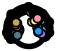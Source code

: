 <?xml version="1.0"?>
<!DOCTYPE ipe SYSTEM "ipe.dtd">
<ipe version="70218">
<ipestyle name="alpha-values">
<opacity name="255" value="1"/>
</ipestyle>
<ipestyle name="paper-size">
<layout paper="1000 1000" origin="0 0" frame="1000 1000"/>
</ipestyle>
<ipestyle name="marks">
<symbol name="mark/disk(sx)" transformations="translations">
<path fill="sym-stroke">
0.6 0 0 0.6 0 0 e
</path>
</symbol>
<symbol name="mark/fdisk(sfx)" transformations="translations">
<group>
<path fill="sym-fill">
0.5 0 0 0.5 0 0 e
</path>
<path fill="sym-stroke" fillrule="eofill">
0.6 0 0 0.6 0 0 e
0.4 0 0 0.4 0 0 e
</path>
</group>
</symbol>
</ipestyle>
<page>
<layer name="alpha"/>
<path layer="alpha" stroke="0" pen="2" opacity="255" stroke-opacity="opaque">
6.21816 0 0 6.21816 0 0 e
</path>
<path stroke="0" pen="2" opacity="255" stroke-opacity="opaque">
-6.36912 5.35034 m
-6.75196 5.67195 l
</path>
<path stroke="0" pen="2" opacity="255" stroke-opacity="opaque">
-6.36912 5.35034 m
-6.75196 5.67195 l
</path>
<path stroke="0" pen="2" opacity="255" stroke-opacity="opaque">
4.41913 4.79142 m
6.51816 0 0 6.51816 0 0 3.92547 5.20357 a
</path>
<path stroke="0" pen="2" opacity="255" stroke-opacity="opaque">
4.21574 4.5709 m
4.41913 4.79142 l
</path>
<path stroke="0" pen="2" opacity="255" stroke-opacity="opaque">
3.7448 4.96407 m
3.92547 5.20357 l
</path>
<path stroke="0" pen="2" opacity="255" stroke-opacity="opaque">
-6.36912 5.35034 m
-6.75196 5.67195 l
</path>
<path stroke="0" pen="2" opacity="255" stroke-opacity="opaque">
-6.36912 5.35034 m
-6.75196 5.67195 l
</path>
<path stroke="0" pen="2" opacity="255" stroke-opacity="opaque">
-6.36912 5.35034 m
-6.75196 5.67195 l
</path>
<path stroke="0" pen="2" opacity="255" stroke-opacity="opaque">
2.22838 6.12542 m
6.51816 0 0 6.51816 0 0 0.717323 6.47857 a
</path>
<path stroke="0" pen="2" opacity="255" stroke-opacity="opaque">
0.684308 6.18039 m
0.717323 6.47857 l
</path>
<path stroke="0" pen="2" opacity="255" stroke-opacity="opaque">
2.12582 5.84349 m
2.22838 6.12542 l
</path>
<path stroke="0" pen="2" opacity="255" stroke-opacity="opaque">
-6.36912 5.35034 m
-6.75196 5.67195 l
</path>
<path stroke="0" pen="2" opacity="255" stroke-opacity="opaque">
-6.36912 5.35034 m
-6.75196 5.67195 l
</path>
<path stroke="0" pen="2" opacity="255" stroke-opacity="opaque">
-6.36912 5.35034 m
-6.75196 5.67195 l
</path>
<path stroke="0" pen="2" opacity="255" stroke-opacity="opaque">
3.39627 5.56343 m
6.51816 0 0 6.51816 0 0 2.82941 5.87204 a
</path>
<path stroke="0" pen="2" opacity="255" stroke-opacity="opaque">
3.23996 5.30737 m
3.39627 5.56343 l
</path>
<path stroke="0" pen="2" opacity="255" stroke-opacity="opaque">
2.69918 5.60178 m
2.82941 5.87204 l
</path>
<path stroke="0" pen="2" opacity="255" stroke-opacity="opaque">
-6.36912 5.35034 m
-6.75196 5.67195 l
</path>
<path stroke="0" pen="2" opacity="255" stroke-opacity="opaque">
3.26011 5.98824 m
6.81816 0 0 6.81816 0 0 1.55167 6.63925 a
</path>
<path stroke="0" pen="2" opacity="255" stroke-opacity="opaque">
1.4834 6.34712 m
1.55167 6.63925 l
</path>
<path stroke="0" pen="2" opacity="255" stroke-opacity="opaque">
3.11666 5.72476 m
3.26011 5.98824 l
</path>
<path stroke="0" pen="2" opacity="255" stroke-opacity="opaque">
-6.36912 5.35034 m
-6.75196 5.67195 l
</path>
<path stroke="0" pen="2" opacity="255" stroke-opacity="opaque">
4.56191 5.46417 m
7.11816 0 0 7.11816 0 0 2.53463 6.6516 a
</path>
<path stroke="0" pen="2" opacity="255" stroke-opacity="opaque">
4.17738 5.00359 m
4.56191 5.46417 l
</path>
<path stroke="0" pen="2" opacity="255" stroke-opacity="opaque">
2.42781 6.37127 m
2.53463 6.6516 l
</path>
<path stroke="0" pen="2" opacity="255" stroke-opacity="opaque">
-6.36912 5.35034 m
-6.75196 5.67195 l
</path>
<path stroke="0" pen="2" opacity="255" stroke-opacity="opaque">
-6.36912 5.35034 m
-6.75196 5.67195 l
</path>
<path stroke="0" pen="2" opacity="255" stroke-opacity="opaque">
-6.36912 5.35034 m
-6.75196 5.67195 l
</path>
<path stroke="0" pen="2" opacity="255" stroke-opacity="opaque">
-6.36912 5.35034 m
-6.75196 5.67195 l
</path>
<path stroke="0" pen="2" opacity="255" stroke-opacity="opaque">
5.75732 3.05609 m
6.51816 0 0 6.51816 0 0 5.28032 3.8216 a
</path>
<path stroke="0" pen="2" opacity="255" stroke-opacity="opaque">
5.49234 2.91543 m
5.75732 3.05609 l
</path>
<path stroke="0" pen="2" opacity="255" stroke-opacity="opaque">
5.03729 3.64571 m
5.28032 3.8216 l
</path>
<path stroke="0" pen="2" opacity="255" stroke-opacity="opaque">
-6.36912 5.35034 m
-6.75196 5.67195 l
</path>
<path stroke="0" pen="2" opacity="255" stroke-opacity="opaque">
5.78669 3.60576 m
6.81816 0 0 6.81816 0 0 5.09595 4.52974 a
</path>
<path stroke="0" pen="2" opacity="255" stroke-opacity="opaque">
4.64751 4.13113 m
5.09595 4.52974 l
</path>
<path stroke="0" pen="2" opacity="255" stroke-opacity="opaque">
5.53208 3.44711 m
5.78669 3.60576 l
</path>
<path stroke="0" pen="2" opacity="255" stroke-opacity="opaque">
-6.36912 5.35034 m
-6.75196 5.67195 l
</path>
<path stroke="0" pen="2" opacity="255" stroke-opacity="opaque">
5.94146 4.44164 m
7.41816 0 0 7.41816 0 0 3.74923 6.40097 a
</path>
<path stroke="0" pen="2" opacity="255" stroke-opacity="opaque">
3.5976 6.14211 m
3.74923 6.40097 l
</path>
<path stroke="0" pen="2" opacity="255" stroke-opacity="opaque">
5.4609 4.08239 m
5.94146 4.44164 l
</path>
<path stroke="0" pen="2" opacity="255" stroke-opacity="opaque">
-6.36912 5.35034 m
-6.75196 5.67195 l
</path>
<path stroke="0" pen="2" opacity="255" stroke-opacity="opaque">
-6.36912 5.35034 m
-6.75196 5.67195 l
</path>
<path stroke="0" pen="2" opacity="255" stroke-opacity="opaque">
-6.36912 5.35034 m
-6.75196 5.67195 l
</path>
<path stroke="0" pen="2" opacity="255" stroke-opacity="opaque">
-6.36912 5.35034 m
-6.75196 5.67195 l
</path>
<path stroke="0" pen="2" opacity="255" stroke-opacity="opaque">
6.48965 -0.608934 m
6.51816 0 0 6.51816 0 0 6.48313 0.674888 a
</path>
<path stroke="0" pen="2" opacity="255" stroke-opacity="opaque">
6.19097 -0.580908 m
6.48965 -0.608934 l
</path>
<path stroke="0" pen="2" opacity="255" stroke-opacity="opaque">
6.18474 0.643826 m
6.48313 0.674888 l
</path>
<path stroke="0" pen="2" opacity="255" stroke-opacity="opaque">
-6.36912 5.35034 m
-6.75196 5.67195 l
</path>
<path stroke="0" pen="2" opacity="255" stroke-opacity="opaque">
-6.36912 5.35034 m
-6.75196 5.67195 l
</path>
<path stroke="0" pen="2" opacity="255" stroke-opacity="opaque">
-6.36912 5.35034 m
-6.75196 5.67195 l
</path>
<path stroke="0" pen="2" opacity="255" stroke-opacity="opaque">
6.27201 -1.77434 m
6.51816 0 0 6.51816 0 0 6.40855 -1.19032 a
</path>
<path stroke="0" pen="2" opacity="255" stroke-opacity="opaque">
6.1136 -1.13554 m
6.40855 -1.19032 l
</path>
<path stroke="0" pen="2" opacity="255" stroke-opacity="opaque">
5.98334 -1.69267 m
6.27201 -1.77434 l
</path>
<path stroke="0" pen="2" opacity="255" stroke-opacity="opaque">
-6.36912 5.35034 m
-6.75196 5.67195 l
</path>
<path stroke="0" pen="2" opacity="255" stroke-opacity="opaque">
6.63913 -1.5522 m
6.81816 0 0 6.81816 0 0 6.81807 0.0346631 a
</path>
<path stroke="0" pen="2" opacity="255" stroke-opacity="opaque">
6.51808 0.033138 m
6.81807 0.0346631 l
</path>
<path stroke="0" pen="2" opacity="255" stroke-opacity="opaque">
6.347 -1.4839 m
6.63913 -1.5522 l
</path>
<path stroke="0" pen="2" opacity="255" stroke-opacity="opaque">
-6.36912 5.35034 m
-6.75196 5.67195 l
</path>
<path stroke="0" pen="2" opacity="255" stroke-opacity="opaque">
7.07333 -0.797642 m
7.11816 0 0 7.11816 0 0 6.8242 2.02447 a
</path>
<path stroke="0" pen="2" opacity="255" stroke-opacity="opaque">
5.96137 1.7685 m
6.8242 2.02447 l
</path>
<path stroke="0" pen="2" opacity="255" stroke-opacity="opaque">
6.77522 -0.764025 m
7.07333 -0.797642 l
</path>
<path stroke="0" pen="2" opacity="255" stroke-opacity="opaque">
-6.36912 5.35034 m
-6.75196 5.67195 l
</path>
<path stroke="0" pen="2" opacity="255" stroke-opacity="opaque">
-6.36912 5.35034 m
-6.75196 5.67195 l
</path>
<path stroke="0" pen="2" opacity="255" stroke-opacity="opaque">
-6.36912 5.35034 m
-6.75196 5.67195 l
</path>
<path stroke="0" pen="2" opacity="255" stroke-opacity="opaque">
5.83948 -2.89601 m
6.51816 0 0 6.51816 0 0 6.08189 -2.34458 a
</path>
<path stroke="0" pen="2" opacity="255" stroke-opacity="opaque">
5.57072 -2.76272 m
5.83948 -2.89601 l
</path>
<path stroke="0" pen="2" opacity="255" stroke-opacity="opaque">
5.80197 -2.23667 m
6.08189 -2.34458 l
</path>
<path stroke="0" pen="2" opacity="255" stroke-opacity="opaque">
-6.36912 5.35034 m
-6.75196 5.67195 l
</path>
<path stroke="0" pen="2" opacity="255" stroke-opacity="opaque">
6.79096 -2.98528 m
7.41816 0 0 7.41816 0 0 7.38942 0.652315 a
</path>
<path stroke="0" pen="2" opacity="255" stroke-opacity="opaque">
7.09059 0.625935 m
7.38942 0.652315 l
</path>
<path stroke="0" pen="2" opacity="255" stroke-opacity="opaque">
5.96706 -2.6231 m
6.79096 -2.98528 l
</path>
<path stroke="0" pen="2" opacity="255" stroke-opacity="opaque">
-6.36912 5.35034 m
-6.75196 5.67195 l
</path>
<path stroke="0" pen="2" opacity="255" stroke-opacity="opaque">
7.61578 -1.25295 m
7.71816 0 0 7.71816 0 0 5.14331 5.75469 a
</path>
<path stroke="0" pen="2" opacity="255" stroke-opacity="opaque">
4.94339 5.531 m
5.14331 5.75469 l
</path>
<path stroke="0" pen="2" opacity="255" stroke-opacity="opaque">
7.31976 -1.20425 m
7.61578 -1.25295 l
</path>
<path stroke="0" pen="2" opacity="255" stroke-opacity="opaque">
-6.36912 5.35034 m
-6.75196 5.67195 l
</path>
<path stroke="0" pen="2" opacity="255" stroke-opacity="opaque">
-6.36912 5.35034 m
-6.75196 5.67195 l
</path>
<path stroke="0" pen="2" opacity="255" stroke-opacity="opaque">
-6.36912 5.35034 m
-6.75196 5.67195 l
</path>
<path stroke="0" pen="2" opacity="255" stroke-opacity="opaque">
-6.34907 1.47503 m
6.51816 0 0 6.51816 0 0 -6.4558 0.899487 a
</path>
<path stroke="0" pen="2" opacity="255" stroke-opacity="opaque">
-6.05685 1.40714 m
-6.34907 1.47503 l
</path>
<path stroke="0" pen="2" opacity="255" stroke-opacity="opaque">
-6.15867 0.858088 m
-6.4558 0.899487 l
</path>
<path stroke="0" pen="2" opacity="255" stroke-opacity="opaque">
-6.36912 5.35034 m
-6.75196 5.67195 l
</path>
<path stroke="0" pen="2" opacity="255" stroke-opacity="opaque">
-6.36912 5.35034 m
-6.75196 5.67195 l
</path>
<path stroke="0" pen="2" opacity="255" stroke-opacity="opaque">
-6.36912 5.35034 m
-6.75196 5.67195 l
</path>
<path stroke="0" pen="2" opacity="255" stroke-opacity="opaque">
-5.72482 3.11655 m
6.51816 0 0 6.51816 0 0 -5.98248 2.58773 a
</path>
<path stroke="0" pen="2" opacity="255" stroke-opacity="opaque">
-5.70713 2.46863 m
-5.98248 2.58773 l
</path>
<path stroke="0" pen="2" opacity="255" stroke-opacity="opaque">
-5.46133 2.97311 m
-5.72482 3.11655 l
</path>
<path stroke="0" pen="2" opacity="255" stroke-opacity="opaque">
-6.36912 5.35034 m
-6.75196 5.67195 l
</path>
<path stroke="0" pen="2" opacity="255" stroke-opacity="opaque">
-6.36912 5.35034 m
-6.75196 5.67195 l
</path>
<path stroke="0" pen="2" opacity="255" stroke-opacity="opaque">
-5.66982 3.78688 m
6.81816 0 0 6.81816 0 0 -6.12931 2.98645 a
</path>
<path stroke="0" pen="2" opacity="255" stroke-opacity="opaque">
-5.85962 2.85505 m
-6.12931 2.98645 l
</path>
<path stroke="0" pen="2" opacity="255" stroke-opacity="opaque">
-5.17087 3.45364 m
-5.66982 3.78688 l
</path>
<path stroke="0" pen="2" opacity="255" stroke-opacity="opaque">
-6.36912 5.35034 m
-6.75196 5.67195 l
</path>
<path stroke="0" pen="2" opacity="255" stroke-opacity="opaque">
-6.36912 5.35034 m
-6.75196 5.67195 l
</path>
<path stroke="0" pen="2" opacity="255" stroke-opacity="opaque">
-6.1733 3.54381 m
7.11816 0 0 7.11816 0 0 -6.76086 2.22687 a
</path>
<path stroke="0" pen="2" opacity="255" stroke-opacity="opaque">
-5.91312 3.39445 m
-6.1733 3.54381 l
</path>
<path stroke="0" pen="2" opacity="255" stroke-opacity="opaque">
-5.90604 1.94531 m
-6.76086 2.22687 l
</path>
<path stroke="0" pen="2" opacity="255" stroke-opacity="opaque">
-6.36912 5.35034 m
-6.75196 5.67195 l
</path>
<path stroke="0" pen="2" opacity="255" stroke-opacity="opaque">
-6.77448 3.02249 m
7.41816 0 0 7.41816 0 0 -7.29381 1.35255 a
</path>
<path stroke="0" pen="2" opacity="255" stroke-opacity="opaque">
-6.4089 1.18846 m
-7.29381 1.35255 l
</path>
<path stroke="0" pen="2" opacity="255" stroke-opacity="opaque">
-6.50052 2.90026 m
-6.77448 3.02249 l
</path>
<path stroke="0" pen="2" opacity="255" stroke-opacity="opaque">
-6.36912 5.35034 m
-6.75196 5.67195 l
</path>
<path stroke="0" pen="2" opacity="255" stroke-opacity="opaque">
7.56132 2.66783 m
8.01816 0 0 8.01816 0 0 -7.65647 2.38106 a
</path>
<path stroke="0" pen="2" opacity="255" stroke-opacity="opaque">
7.27841 2.56801 m
7.56132 2.66783 l
</path>
<path stroke="0" pen="2" opacity="255" stroke-opacity="opaque">
-7.08353 2.20288 m
-7.65647 2.38106 l
</path>
<path stroke="0" pen="2" opacity="255" stroke-opacity="opaque">
-6.36912 5.35034 m
-6.75196 5.67195 l
</path>
<path stroke="0" pen="2" opacity="255" stroke-opacity="opaque">
-6.36912 5.35034 m
-6.75196 5.67195 l
</path>
<path stroke="0" pen="2" opacity="255" stroke-opacity="opaque">
-6.36912 5.35034 m
-6.75196 5.67195 l
</path>
<path stroke="0" pen="2" opacity="255" stroke-opacity="opaque">
-6.36912 5.35034 m
-6.75196 5.67195 l
</path>
<path stroke="0" pen="2" opacity="255" stroke-opacity="opaque">
-6.36912 5.35034 m
-6.75196 5.67195 l
</path>
<path stroke="0" pen="2" opacity="255" stroke-opacity="opaque">
-6.36084 -1.42343 m
6.51816 0 0 6.51816 0 0 -6.20776 -1.98751 a
</path>
<path stroke="0" pen="2" opacity="255" stroke-opacity="opaque">
-5.92204 -1.89603 m
-6.20776 -1.98751 l
</path>
<path stroke="0" pen="2" opacity="255" stroke-opacity="opaque">
-6.06808 -1.35792 m
-6.36084 -1.42343 l
</path>
<path stroke="0" pen="2" opacity="255" stroke-opacity="opaque">
-6.36912 5.35034 m
-6.75196 5.67195 l
</path>
<path stroke="0" pen="2" opacity="255" stroke-opacity="opaque">
-6.58015 -1.78576 m
6.81816 0 0 6.81816 0 0 -6.28123 -2.65206 a
</path>
<path stroke="0" pen="2" opacity="255" stroke-opacity="opaque">
-5.72848 -2.41868 m
-6.28123 -2.65206 l
</path>
<path stroke="0" pen="2" opacity="255" stroke-opacity="opaque">
-6.29062 -1.70719 m
-6.58015 -1.78576 l
</path>
<path stroke="0" pen="2" opacity="255" stroke-opacity="opaque">
-6.36912 5.35034 m
-6.75196 5.67195 l
</path>
<path stroke="0" pen="2" opacity="255" stroke-opacity="opaque">
-6.36912 5.35034 m
-6.75196 5.67195 l
</path>
<path stroke="0" pen="2" opacity="255" stroke-opacity="opaque">
-6.72886 -2.32179 m
7.11816 0 0 7.11816 0 0 -6.28261 -3.3462 a
</path>
<path stroke="0" pen="2" opacity="255" stroke-opacity="opaque">
-6.44526 -2.22394 m
-6.72886 -2.32179 l
</path>
<path stroke="0" pen="2" opacity="255" stroke-opacity="opaque">
-5.48825 -2.92312 m
-6.28261 -3.3462 l
</path>
<path stroke="0" pen="2" opacity="255" stroke-opacity="opaque">
-6.36912 5.35034 m
-6.75196 5.67195 l
</path>
<path stroke="0" pen="2" opacity="255" stroke-opacity="opaque">
-6.8009 -2.96258 m
7.41816 0 0 7.41816 0 0 -6.20785 -4.06099 a
</path>
<path stroke="0" pen="2" opacity="255" stroke-opacity="opaque">
-5.20364 -3.40407 m
-6.20785 -4.06099 l
</path>
<path stroke="0" pen="2" opacity="255" stroke-opacity="opaque">
-6.52586 -2.84276 m
-6.8009 -2.96258 l
</path>
<path stroke="0" pen="2" opacity="255" stroke-opacity="opaque">
-6.36912 5.35034 m
-6.75196 5.67195 l
</path>
<path stroke="0" pen="2" opacity="255" stroke-opacity="opaque">
-6.36912 5.35034 m
-6.75196 5.67195 l
</path>
<path stroke="0" pen="2" opacity="255" stroke-opacity="opaque">
-7.65257 -1.00409 m
7.71816 0 0 7.71816 0 0 -6.7915 -3.66681 a
</path>
<path stroke="0" pen="2" opacity="255" stroke-opacity="opaque">
-6.52752 -3.52428 m
-6.7915 -3.66681 l
</path>
<path stroke="0" pen="2" opacity="255" stroke-opacity="opaque">
-6.16532 -0.808951 m
-7.65257 -1.00409 l
</path>
<path stroke="0" pen="2" opacity="255" stroke-opacity="opaque">
-6.36912 5.35034 m
-6.75196 5.67195 l
</path>
<path stroke="0" pen="2" opacity="255" stroke-opacity="opaque">
-6.36912 5.35034 m
-6.75196 5.67195 l
</path>
<path stroke="0" pen="2" opacity="255" stroke-opacity="opaque">
-6.36912 5.35034 m
-6.75196 5.67195 l
</path>
<path stroke="0" pen="2" opacity="255" stroke-opacity="opaque">
-6.51051 0.315639 m
6.51816 0 0 6.51816 0 0 -6.51262 -0.268767 a
</path>
<path stroke="0" pen="2" opacity="255" stroke-opacity="opaque">
-6.21287 -0.256397 m
-6.51262 -0.268767 l
</path>
<path stroke="0" pen="2" opacity="255" stroke-opacity="opaque">
-6.21087 0.301112 m
-6.51051 0.315639 l
</path>
<path stroke="0" pen="2" opacity="255" stroke-opacity="opaque">
-6.36912 5.35034 m
-6.75196 5.67195 l
</path>
<path stroke="0" pen="2" opacity="255" stroke-opacity="opaque">
-8.01811 0.0288585 m
8.01816 0 0 8.01816 0 0 -7.62917 -2.46711 a
</path>
<path stroke="0" pen="2" opacity="255" stroke-opacity="opaque">
-7.34373 -2.3748 m
-7.62917 -2.46711 l
</path>
<path stroke="0" pen="2" opacity="255" stroke-opacity="opaque">
-6.51812 0.0234598 m
-8.01811 0.0288585 l
</path>
<path stroke="0" pen="2" opacity="255" stroke-opacity="opaque">
-6.36912 5.35034 m
-6.75196 5.67195 l
</path>
<path stroke="0" pen="2" opacity="255" stroke-opacity="opaque">
-0.156724 8.31668 m
8.31816 0 0 8.31816 0 0 -8.21897 -1.28073 a
</path>
<path stroke="0" pen="2" opacity="255" stroke-opacity="opaque">
-0.151072 8.01674 m
-0.156724 8.31668 l
</path>
<path stroke="0" pen="2" opacity="255" stroke-opacity="opaque">
-7.92255 -1.23454 m
-8.21897 -1.28073 l
</path>
<path stroke="0" pen="2" opacity="255" stroke-opacity="opaque">
-6.36912 5.35034 m
-6.75196 5.67195 l
</path>
<use name="mark/fdisk(sfx)" pos="4.21574 4.5709" size="normal" fill="1 0.596 0.67"/>
<use name="mark/fdisk(sfx)" pos="3.7448 4.96407" size="normal" fill="1 0.674 0.611"/>
<use name="mark/fdisk(sfx)" pos="4.17738 5.00359" size="normal" fill="0"/>
<use name="mark/fdisk(sfx)" pos="0.684308 6.18039" size="normal" fill="1 0.811 0.631"/>
<use name="mark/fdisk(sfx)" pos="2.12582 5.84349" size="normal" fill="1 0.862 0.643"/>
<use name="mark/fdisk(sfx)" pos="1.4834 6.34712" size="normal" fill="0"/>
<use name="mark/fdisk(sfx)" pos="3.23996 5.30737" size="normal" fill="1 0.909 0.654"/>
<use name="mark/fdisk(sfx)" pos="2.69918 5.60178" size="normal" fill="1 0.956 0.623"/>
<use name="mark/fdisk(sfx)" pos="3.11666 5.72476" size="normal" fill="0"/>
<use name="mark/fdisk(sfx)" pos="2.42781 6.37127" size="normal" fill="0"/>
<use name="mark/fdisk(sfx)" pos="3.5976 6.14211" size="normal" fill="0"/>
<use name="mark/fdisk(sfx)" pos="4.64751 4.13113" size="normal" fill="0.623 1 0.011"/>
<use name="mark/fdisk(sfx)" pos="5.49234 2.91543" size="normal" fill="0.27 1 0.121"/>
<use name="mark/fdisk(sfx)" pos="5.03729 3.64571" size="normal" fill="0.145 0.964 0.521"/>
<use name="mark/fdisk(sfx)" pos="5.53208 3.44711" size="normal" fill="0"/>
<use name="mark/fdisk(sfx)" pos="5.4609 4.08239" size="normal" fill="0"/>
<use name="mark/fdisk(sfx)" pos="4.94339 5.531" size="normal" fill="0"/>
<use name="mark/fdisk(sfx)" pos="5.96137 1.7685" size="normal" fill="0.321 0.8 0.776"/>
<use name="mark/fdisk(sfx)" pos="6.19097 -0.580908" size="normal" fill="0.294 0.733 0.803"/>
<use name="mark/fdisk(sfx)" pos="6.18474 0.643826" size="normal" fill="0.262 0.698 0.827"/>
<use name="mark/fdisk(sfx)" pos="6.51808 0.033138" size="normal" fill="0"/>
<use name="mark/fdisk(sfx)" pos="6.1136 -1.13554" size="normal" fill="0.219 0.658 0.866"/>
<use name="mark/fdisk(sfx)" pos="5.98334 -1.69267" size="normal" fill="0.105 0.615 0.96"/>
<use name="mark/fdisk(sfx)" pos="6.347 -1.4839" size="normal" fill="0"/>
<use name="mark/fdisk(sfx)" pos="6.77522 -0.764025" size="normal" fill="0"/>
<use name="mark/fdisk(sfx)" pos="7.09059 0.625935" size="normal" fill="0"/>
<use name="mark/fdisk(sfx)" pos="5.57072 -2.76272" size="normal" fill="0.564 0.435 1"/>
<use name="mark/fdisk(sfx)" pos="5.80197 -2.23667" size="normal" fill="0.768 0.4 1"/>
<use name="mark/fdisk(sfx)" pos="5.96706 -2.6231" size="normal" fill="0"/>
<use name="mark/fdisk(sfx)" pos="7.31976 -1.20425" size="normal" fill="0"/>
<use name="mark/fdisk(sfx)" pos="7.27841 2.56801" size="normal" fill="0"/>
<use name="mark/fdisk(sfx)" pos="-6.05685 1.40714" size="normal" fill="1 0.341 0.164"/>
<use name="mark/fdisk(sfx)" pos="-6.15867 0.858088" size="normal" fill="0.945 0.47 0.109"/>
<use name="mark/fdisk(sfx)" pos="-6.4089 1.18846" size="normal" fill="0"/>
<use name="mark/fdisk(sfx)" pos="-5.70713 2.46863" size="normal" fill="0.823 0.603 0.239"/>
<use name="mark/fdisk(sfx)" pos="-5.46133 2.97311" size="normal" fill="0.784 0.647 0.278"/>
<use name="mark/fdisk(sfx)" pos="-5.85962 2.85505" size="normal" fill="0"/>
<use name="mark/fdisk(sfx)" pos="-5.17087 3.45364" size="normal" fill="0.752 0.686 0.313"/>
<use name="mark/fdisk(sfx)" pos="-5.91312 3.39445" size="normal" fill="0"/>
<use name="mark/fdisk(sfx)" pos="-5.90604 1.94531" size="normal" fill="0.709 0.717 0.345"/>
<use name="mark/fdisk(sfx)" pos="-6.50052 2.90026" size="normal" fill="0"/>
<use name="mark/fdisk(sfx)" pos="-7.08353 2.20288" size="normal" fill="0"/>
<use name="mark/fdisk(sfx)" pos="-0.151072 8.01674" size="normal" fill="0"/>
<use name="mark/fdisk(sfx)" pos="-5.20364 -3.40407" size="normal" fill="0.337 0.611 0.545"/>
<use name="mark/fdisk(sfx)" pos="-5.72848 -2.41868" size="normal" fill="0.337 0.56 0.56"/>
<use name="mark/fdisk(sfx)" pos="-5.92204 -1.89603" size="normal" fill="0.321 0.537 0.564"/>
<use name="mark/fdisk(sfx)" pos="-6.06808 -1.35792" size="normal" fill="0.305 0.517 0.572"/>
<use name="mark/fdisk(sfx)" pos="-6.29062 -1.70719" size="normal" fill="0"/>
<use name="mark/fdisk(sfx)" pos="-6.44526 -2.22394" size="normal" fill="0"/>
<use name="mark/fdisk(sfx)" pos="-5.48825 -2.92312" size="normal" fill="0.29 0.494 0.584"/>
<use name="mark/fdisk(sfx)" pos="-6.52586 -2.84276" size="normal" fill="0"/>
<use name="mark/fdisk(sfx)" pos="-6.52752 -3.52428" size="normal" fill="0"/>
<use name="mark/fdisk(sfx)" pos="-6.16532 -0.808951" size="normal" fill="0.239 0.439 0.678"/>
<use name="mark/fdisk(sfx)" pos="-7.34373 -2.3748" size="normal" fill="0"/>
<use name="mark/fdisk(sfx)" pos="-6.21287 -0.256397" size="normal" fill="0.67 0.058 0.972"/>
<use name="mark/fdisk(sfx)" pos="-6.21087 0.301112" size="normal" fill="0.729 0.176 0.847"/>
<use name="mark/fdisk(sfx)" pos="-6.51812 0.0234598" size="normal" fill="0"/>
<use name="mark/fdisk(sfx)" pos="-7.92255 -1.23454" size="normal" fill="0"/>
<use name="mark/fdisk(sfx)" pos="-6.36912 5.35034" size="normal" fill="0"/>
<use name="mark/fdisk(sfx)" pos="2.97977 0.518244" size="normal" fill="0.321 0.8 0.776"/>
<use name="mark/fdisk(sfx)" pos="3.30175 -1.0804" size="normal" fill="0.294 0.733 0.803"/>
<use name="mark/fdisk(sfx)" pos="4.96184 -1.61533" size="normal" fill="0.768 0.4 1"/>
<use name="mark/fdisk(sfx)" pos="4.78 -0.324762" size="normal" fill="0.219 0.658 0.866"/>
<use name="mark/fdisk(sfx)" pos="3.21318 0.663644" size="normal" fill="0.262 0.698 0.827"/>
<use name="mark/fdisk(sfx)" pos="4.61186 -1.70921" size="normal" fill="0.564 0.435 1"/>
<use name="mark/fdisk(sfx)" pos="3.4027 -0.751086" size="normal" fill="0.105 0.615 0.96"/>
<use name="mark/fdisk(sfx)" pos="2.13962 2.57089" size="normal" fill="0.623 1 0.011"/>
<use name="mark/fdisk(sfx)" pos="2.65109 2.27465" size="normal" fill="0.27 1 0.121"/>
<use name="mark/fdisk(sfx)" pos="2.32018 2.62428" size="normal" fill="0.145 0.964 0.521"/>
<use name="mark/fdisk(sfx)" pos="-3.39823 -0.220653" size="normal" fill="0.729 0.176 0.847"/>
<use name="mark/fdisk(sfx)" pos="-4.38145 -0.971117" size="normal" fill="0.305 0.517 0.572"/>
<use name="mark/fdisk(sfx)" pos="-3.61494 -0.815755" size="normal" fill="0.67 0.058 0.972"/>
<use name="mark/fdisk(sfx)" pos="-4.23797 -1.43358" size="normal" fill="0.321 0.537 0.564"/>
<use name="mark/fdisk(sfx)" pos="-4.94875 -1.63536" size="normal" fill="0.337 0.56 0.56"/>
<use name="mark/fdisk(sfx)" pos="-4.3944 -2.26481" size="normal" fill="0.337 0.611 0.545"/>
<use name="mark/fdisk(sfx)" pos="-3.55506 0.163431" size="normal" fill="0.239 0.439 0.678"/>
<use name="mark/fdisk(sfx)" pos="-4.14773 -2.17393" size="normal" fill="0.29 0.494 0.584"/>
<use name="mark/fdisk(sfx)" pos="-5.03816 1.35874" size="normal" fill="0.709 0.717 0.345"/>
<use name="mark/fdisk(sfx)" pos="-4.03799 0.797853" size="normal" fill="0.945 0.47 0.109"/>
<use name="mark/fdisk(sfx)" pos="-4.19375 2.10402" size="normal" fill="0.752 0.686 0.313"/>
<use name="mark/fdisk(sfx)" pos="-4.34715 0.874236" size="normal" fill="1 0.341 0.164"/>
<use name="mark/fdisk(sfx)" pos="-4.7954 1.65507" size="normal" fill="0.823 0.603 0.239"/>
<use name="mark/fdisk(sfx)" pos="-4.62556 2.41523" size="normal" fill="0.784 0.647 0.278"/>
<use name="mark/fdisk(sfx)" pos="2.42415 3.7999" size="normal" fill="1 0.674 0.611"/>
<use name="mark/fdisk(sfx)" pos="2.01788 2.47863" size="normal" fill="1 0.909 0.654"/>
<use name="mark/fdisk(sfx)" pos="1.0703 2.66652" size="normal" fill="1 0.811 0.631"/>
<use name="mark/fdisk(sfx)" pos="1.97783 3.27896" size="normal" fill="1 0.862 0.643"/>
<use name="mark/fdisk(sfx)" pos="2.05121 2.95771" size="normal" fill="1 0.956 0.623"/>
<use name="mark/fdisk(sfx)" pos="3.08739 3.8672" size="normal" fill="1 0.596 0.67"/>
</page>
</ipe>
